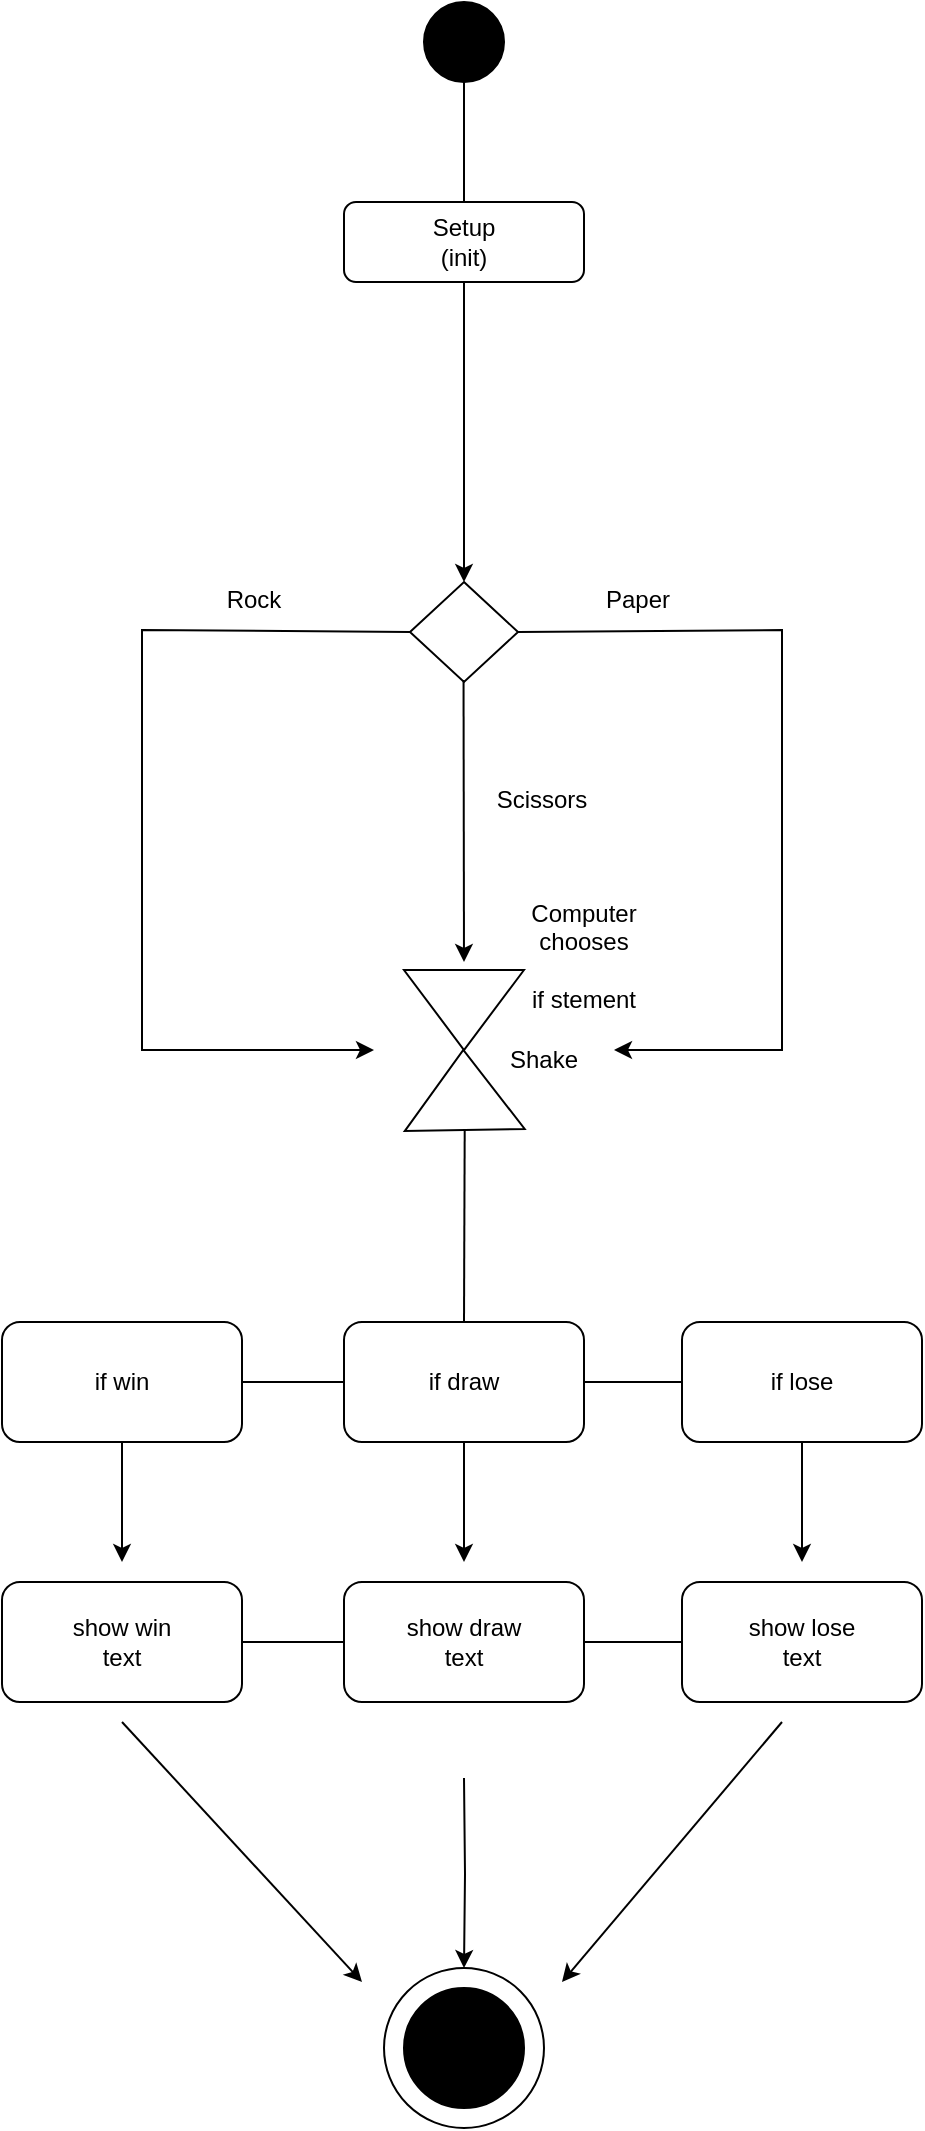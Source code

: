 <mxfile>
    <diagram id="C5RBs43oDa-KdzZeNtuy" name="Page-1">
        <mxGraphModel dx="1200" dy="683" grid="1" gridSize="10" guides="1" tooltips="1" connect="1" arrows="1" fold="1" page="1" pageScale="1" pageWidth="827" pageHeight="1169" math="0" shadow="0">
            <root>
                <mxCell id="WIyWlLk6GJQsqaUBKTNV-0"/>
                <mxCell id="WIyWlLk6GJQsqaUBKTNV-1" parent="WIyWlLk6GJQsqaUBKTNV-0"/>
                <mxCell id="uAP8Qn3XpqQvJmdoNg21-0" value="" style="ellipse;whiteSpace=wrap;html=1;aspect=fixed;fillColor=#000000;" parent="WIyWlLk6GJQsqaUBKTNV-1" vertex="1">
                    <mxGeometry x="371" y="20" width="40" height="40" as="geometry"/>
                </mxCell>
                <mxCell id="uAP8Qn3XpqQvJmdoNg21-8" value="Rock" style="text;html=1;strokeColor=none;fillColor=none;align=center;verticalAlign=middle;whiteSpace=wrap;rounded=0;" parent="WIyWlLk6GJQsqaUBKTNV-1" vertex="1">
                    <mxGeometry x="256" y="304" width="60" height="30" as="geometry"/>
                </mxCell>
                <mxCell id="uAP8Qn3XpqQvJmdoNg21-9" value="Paper" style="text;html=1;strokeColor=none;fillColor=none;align=center;verticalAlign=middle;whiteSpace=wrap;rounded=0;" parent="WIyWlLk6GJQsqaUBKTNV-1" vertex="1">
                    <mxGeometry x="448" y="304" width="60" height="30" as="geometry"/>
                </mxCell>
                <mxCell id="uAP8Qn3XpqQvJmdoNg21-10" value="Scissors" style="text;html=1;strokeColor=none;fillColor=none;align=center;verticalAlign=middle;whiteSpace=wrap;rounded=0;" parent="WIyWlLk6GJQsqaUBKTNV-1" vertex="1">
                    <mxGeometry x="400" y="404" width="60" height="30" as="geometry"/>
                </mxCell>
                <mxCell id="uAP8Qn3XpqQvJmdoNg21-13" value="" style="endArrow=classic;html=1;rounded=0;fillColor=#ffffff;exitX=0;exitY=0.5;exitDx=0;exitDy=0;" parent="WIyWlLk6GJQsqaUBKTNV-1" source="uAP8Qn3XpqQvJmdoNg21-55" edge="1">
                    <mxGeometry width="50" height="50" relative="1" as="geometry">
                        <mxPoint x="346" y="334" as="sourcePoint"/>
                        <mxPoint x="346" y="544" as="targetPoint"/>
                        <Array as="points">
                            <mxPoint x="230" y="334"/>
                            <mxPoint x="230" y="544"/>
                        </Array>
                    </mxGeometry>
                </mxCell>
                <mxCell id="uAP8Qn3XpqQvJmdoNg21-14" value="" style="endArrow=classic;html=1;rounded=0;fillColor=#ffffff;exitX=1;exitY=0.5;exitDx=0;exitDy=0;" parent="WIyWlLk6GJQsqaUBKTNV-1" source="uAP8Qn3XpqQvJmdoNg21-55" edge="1">
                    <mxGeometry width="50" height="50" relative="1" as="geometry">
                        <mxPoint x="426" y="334" as="sourcePoint"/>
                        <mxPoint x="466" y="544" as="targetPoint"/>
                        <Array as="points">
                            <mxPoint x="550" y="334"/>
                            <mxPoint x="550" y="544"/>
                        </Array>
                    </mxGeometry>
                </mxCell>
                <mxCell id="uAP8Qn3XpqQvJmdoNg21-16" value="" style="endArrow=none;html=1;rounded=0;fillColor=#ffffff;entryX=0.5;entryY=1;entryDx=0;entryDy=0;" parent="WIyWlLk6GJQsqaUBKTNV-1" target="uAP8Qn3XpqQvJmdoNg21-0" edge="1">
                    <mxGeometry width="50" height="50" relative="1" as="geometry">
                        <mxPoint x="391" y="120" as="sourcePoint"/>
                        <mxPoint x="391" y="70" as="targetPoint"/>
                    </mxGeometry>
                </mxCell>
                <mxCell id="uAP8Qn3XpqQvJmdoNg21-62" value="" style="edgeStyle=orthogonalEdgeStyle;rounded=0;orthogonalLoop=1;jettySize=auto;html=1;strokeColor=#000000;fillColor=#000000;exitX=0.5;exitY=1;exitDx=0;exitDy=0;" parent="WIyWlLk6GJQsqaUBKTNV-1" source="uAP8Qn3XpqQvJmdoNg21-57" target="uAP8Qn3XpqQvJmdoNg21-55" edge="1">
                    <mxGeometry relative="1" as="geometry">
                        <mxPoint x="391" y="270" as="sourcePoint"/>
                    </mxGeometry>
                </mxCell>
                <mxCell id="uAP8Qn3XpqQvJmdoNg21-19" value="Computer chooses&lt;br&gt;&lt;br&gt;if stement" style="text;html=1;strokeColor=none;fillColor=none;align=center;verticalAlign=middle;whiteSpace=wrap;rounded=0;" parent="WIyWlLk6GJQsqaUBKTNV-1" vertex="1">
                    <mxGeometry x="421" y="460" width="60" height="74" as="geometry"/>
                </mxCell>
                <mxCell id="uAP8Qn3XpqQvJmdoNg21-21" value="" style="endArrow=classic;html=1;rounded=0;fillColor=#ffffff;exitX=0.5;exitY=1;exitDx=0;exitDy=0;" parent="WIyWlLk6GJQsqaUBKTNV-1" edge="1">
                    <mxGeometry width="50" height="50" relative="1" as="geometry">
                        <mxPoint x="390.77" y="359" as="sourcePoint"/>
                        <mxPoint x="391" y="500" as="targetPoint"/>
                    </mxGeometry>
                </mxCell>
                <mxCell id="uAP8Qn3XpqQvJmdoNg21-26" value="" style="triangle;whiteSpace=wrap;html=1;strokeColor=default;fillColor=#ffffff;rotation=90;" parent="WIyWlLk6GJQsqaUBKTNV-1" vertex="1">
                    <mxGeometry x="371" y="494" width="40" height="60" as="geometry"/>
                </mxCell>
                <mxCell id="uAP8Qn3XpqQvJmdoNg21-27" value="" style="triangle;whiteSpace=wrap;html=1;strokeColor=default;fillColor=#ffffff;rotation=-91;" parent="WIyWlLk6GJQsqaUBKTNV-1" vertex="1">
                    <mxGeometry x="371" y="534" width="40" height="60" as="geometry"/>
                </mxCell>
                <mxCell id="uAP8Qn3XpqQvJmdoNg21-28" value="Shake" style="text;html=1;strokeColor=none;fillColor=none;align=center;verticalAlign=middle;whiteSpace=wrap;rounded=0;" parent="WIyWlLk6GJQsqaUBKTNV-1" vertex="1">
                    <mxGeometry x="401" y="534" width="60" height="30" as="geometry"/>
                </mxCell>
                <mxCell id="uAP8Qn3XpqQvJmdoNg21-36" value="" style="endArrow=none;html=1;rounded=0;fillColor=#ffffff;entryX=0;entryY=0.5;entryDx=0;entryDy=0;exitX=0.5;exitY=0;exitDx=0;exitDy=0;" parent="WIyWlLk6GJQsqaUBKTNV-1" source="1" target="uAP8Qn3XpqQvJmdoNg21-27" edge="1">
                    <mxGeometry width="50" height="50" relative="1" as="geometry">
                        <mxPoint x="392" y="664" as="sourcePoint"/>
                        <mxPoint x="486" y="574" as="targetPoint"/>
                    </mxGeometry>
                </mxCell>
                <mxCell id="uAP8Qn3XpqQvJmdoNg21-64" value="" style="edgeStyle=orthogonalEdgeStyle;rounded=0;orthogonalLoop=1;jettySize=auto;html=1;strokeColor=#000000;fillColor=#000000;" parent="WIyWlLk6GJQsqaUBKTNV-1" target="uAP8Qn3XpqQvJmdoNg21-63" edge="1">
                    <mxGeometry relative="1" as="geometry">
                        <mxPoint x="391" y="908" as="sourcePoint"/>
                    </mxGeometry>
                </mxCell>
                <mxCell id="uAP8Qn3XpqQvJmdoNg21-55" value="" style="rhombus;whiteSpace=wrap;html=1;strokeColor=default;fillColor=none;" parent="WIyWlLk6GJQsqaUBKTNV-1" vertex="1">
                    <mxGeometry x="364" y="310" width="54" height="50" as="geometry"/>
                </mxCell>
                <mxCell id="uAP8Qn3XpqQvJmdoNg21-57" value="" style="rounded=1;whiteSpace=wrap;html=1;strokeColor=default;fillColor=none;" parent="WIyWlLk6GJQsqaUBKTNV-1" vertex="1">
                    <mxGeometry x="331" y="120" width="120" height="40" as="geometry"/>
                </mxCell>
                <mxCell id="uAP8Qn3XpqQvJmdoNg21-58" value="Setup (init)" style="text;html=1;strokeColor=none;fillColor=none;align=center;verticalAlign=middle;whiteSpace=wrap;rounded=0;" parent="WIyWlLk6GJQsqaUBKTNV-1" vertex="1">
                    <mxGeometry x="361" y="125" width="60" height="30" as="geometry"/>
                </mxCell>
                <mxCell id="uAP8Qn3XpqQvJmdoNg21-63" value="" style="ellipse;whiteSpace=wrap;html=1;fillColor=#ffffff;rounded=0;" parent="WIyWlLk6GJQsqaUBKTNV-1" vertex="1">
                    <mxGeometry x="351" y="1003" width="80" height="80" as="geometry"/>
                </mxCell>
                <mxCell id="uAP8Qn3XpqQvJmdoNg21-65" value="" style="ellipse;whiteSpace=wrap;html=1;aspect=fixed;strokeColor=default;fillColor=#000000;" parent="WIyWlLk6GJQsqaUBKTNV-1" vertex="1">
                    <mxGeometry x="361" y="1013" width="60" height="60" as="geometry"/>
                </mxCell>
                <mxCell id="6" value="" style="edgeStyle=none;html=1;" parent="WIyWlLk6GJQsqaUBKTNV-1" source="0" target="4" edge="1">
                    <mxGeometry relative="1" as="geometry"/>
                </mxCell>
                <mxCell id="0" value="" style="rounded=1;whiteSpace=wrap;html=1;" parent="WIyWlLk6GJQsqaUBKTNV-1" vertex="1">
                    <mxGeometry x="160" y="680" width="120" height="60" as="geometry"/>
                </mxCell>
                <mxCell id="8" value="" style="edgeStyle=none;html=1;" parent="WIyWlLk6GJQsqaUBKTNV-1" source="1" target="5" edge="1">
                    <mxGeometry relative="1" as="geometry"/>
                </mxCell>
                <mxCell id="10" value="" style="edgeStyle=none;html=1;" parent="WIyWlLk6GJQsqaUBKTNV-1" source="1" edge="1">
                    <mxGeometry relative="1" as="geometry">
                        <mxPoint x="391" y="800" as="targetPoint"/>
                    </mxGeometry>
                </mxCell>
                <mxCell id="1" value="" style="rounded=1;whiteSpace=wrap;html=1;" parent="WIyWlLk6GJQsqaUBKTNV-1" vertex="1">
                    <mxGeometry x="331" y="680" width="120" height="60" as="geometry"/>
                </mxCell>
                <mxCell id="2" value="" style="rounded=1;whiteSpace=wrap;html=1;" parent="WIyWlLk6GJQsqaUBKTNV-1" vertex="1">
                    <mxGeometry x="500" y="680" width="120" height="60" as="geometry"/>
                </mxCell>
                <mxCell id="3" value="if win" style="text;html=1;strokeColor=none;fillColor=none;align=center;verticalAlign=middle;whiteSpace=wrap;rounded=0;" parent="WIyWlLk6GJQsqaUBKTNV-1" vertex="1">
                    <mxGeometry x="190" y="695" width="60" height="30" as="geometry"/>
                </mxCell>
                <mxCell id="4" value="if draw" style="text;html=1;strokeColor=none;fillColor=none;align=center;verticalAlign=middle;whiteSpace=wrap;rounded=0;" parent="WIyWlLk6GJQsqaUBKTNV-1" vertex="1">
                    <mxGeometry x="361" y="695" width="60" height="30" as="geometry"/>
                </mxCell>
                <mxCell id="5" value="if lose" style="text;html=1;strokeColor=none;fillColor=none;align=center;verticalAlign=middle;whiteSpace=wrap;rounded=0;" parent="WIyWlLk6GJQsqaUBKTNV-1" vertex="1">
                    <mxGeometry x="530" y="695" width="60" height="30" as="geometry"/>
                </mxCell>
                <mxCell id="14" value="" style="edgeStyle=none;html=1;" edge="1" parent="WIyWlLk6GJQsqaUBKTNV-1" source="15" target="20">
                    <mxGeometry relative="1" as="geometry"/>
                </mxCell>
                <mxCell id="15" value="" style="rounded=1;whiteSpace=wrap;html=1;" vertex="1" parent="WIyWlLk6GJQsqaUBKTNV-1">
                    <mxGeometry x="160" y="810" width="120" height="60" as="geometry"/>
                </mxCell>
                <mxCell id="16" value="" style="edgeStyle=none;html=1;" edge="1" parent="WIyWlLk6GJQsqaUBKTNV-1" source="17" target="21">
                    <mxGeometry relative="1" as="geometry"/>
                </mxCell>
                <mxCell id="17" value="" style="rounded=1;whiteSpace=wrap;html=1;" vertex="1" parent="WIyWlLk6GJQsqaUBKTNV-1">
                    <mxGeometry x="331" y="810" width="120" height="60" as="geometry"/>
                </mxCell>
                <mxCell id="18" value="" style="rounded=1;whiteSpace=wrap;html=1;" vertex="1" parent="WIyWlLk6GJQsqaUBKTNV-1">
                    <mxGeometry x="500" y="810" width="120" height="60" as="geometry"/>
                </mxCell>
                <mxCell id="19" value="show win text" style="text;html=1;strokeColor=none;fillColor=none;align=center;verticalAlign=middle;whiteSpace=wrap;rounded=0;" vertex="1" parent="WIyWlLk6GJQsqaUBKTNV-1">
                    <mxGeometry x="190" y="825" width="60" height="30" as="geometry"/>
                </mxCell>
                <mxCell id="20" value="show draw text" style="text;html=1;strokeColor=none;fillColor=none;align=center;verticalAlign=middle;whiteSpace=wrap;rounded=0;" vertex="1" parent="WIyWlLk6GJQsqaUBKTNV-1">
                    <mxGeometry x="361" y="825" width="60" height="30" as="geometry"/>
                </mxCell>
                <mxCell id="21" value="show lose text" style="text;html=1;strokeColor=none;fillColor=none;align=center;verticalAlign=middle;whiteSpace=wrap;rounded=0;" vertex="1" parent="WIyWlLk6GJQsqaUBKTNV-1">
                    <mxGeometry x="530" y="825" width="60" height="30" as="geometry"/>
                </mxCell>
                <mxCell id="22" value="" style="edgeStyle=none;html=1;exitX=0.5;exitY=1;exitDx=0;exitDy=0;" edge="1" parent="WIyWlLk6GJQsqaUBKTNV-1" source="2">
                    <mxGeometry relative="1" as="geometry">
                        <mxPoint x="401" y="750" as="sourcePoint"/>
                        <mxPoint x="560" y="800" as="targetPoint"/>
                    </mxGeometry>
                </mxCell>
                <mxCell id="23" value="" style="edgeStyle=none;html=1;exitX=0.5;exitY=1;exitDx=0;exitDy=0;" edge="1" parent="WIyWlLk6GJQsqaUBKTNV-1" source="0">
                    <mxGeometry relative="1" as="geometry">
                        <mxPoint x="570" y="750" as="sourcePoint"/>
                        <mxPoint x="220" y="800" as="targetPoint"/>
                    </mxGeometry>
                </mxCell>
                <mxCell id="25" value="" style="edgeStyle=none;html=1;" edge="1" parent="WIyWlLk6GJQsqaUBKTNV-1">
                    <mxGeometry relative="1" as="geometry">
                        <mxPoint x="550" y="880" as="sourcePoint"/>
                        <mxPoint x="440" y="1010" as="targetPoint"/>
                    </mxGeometry>
                </mxCell>
                <mxCell id="27" value="" style="edgeStyle=none;html=1;" edge="1" parent="WIyWlLk6GJQsqaUBKTNV-1">
                    <mxGeometry relative="1" as="geometry">
                        <mxPoint x="220" y="880" as="sourcePoint"/>
                        <mxPoint x="340" y="1010" as="targetPoint"/>
                    </mxGeometry>
                </mxCell>
            </root>
        </mxGraphModel>
    </diagram>
</mxfile>